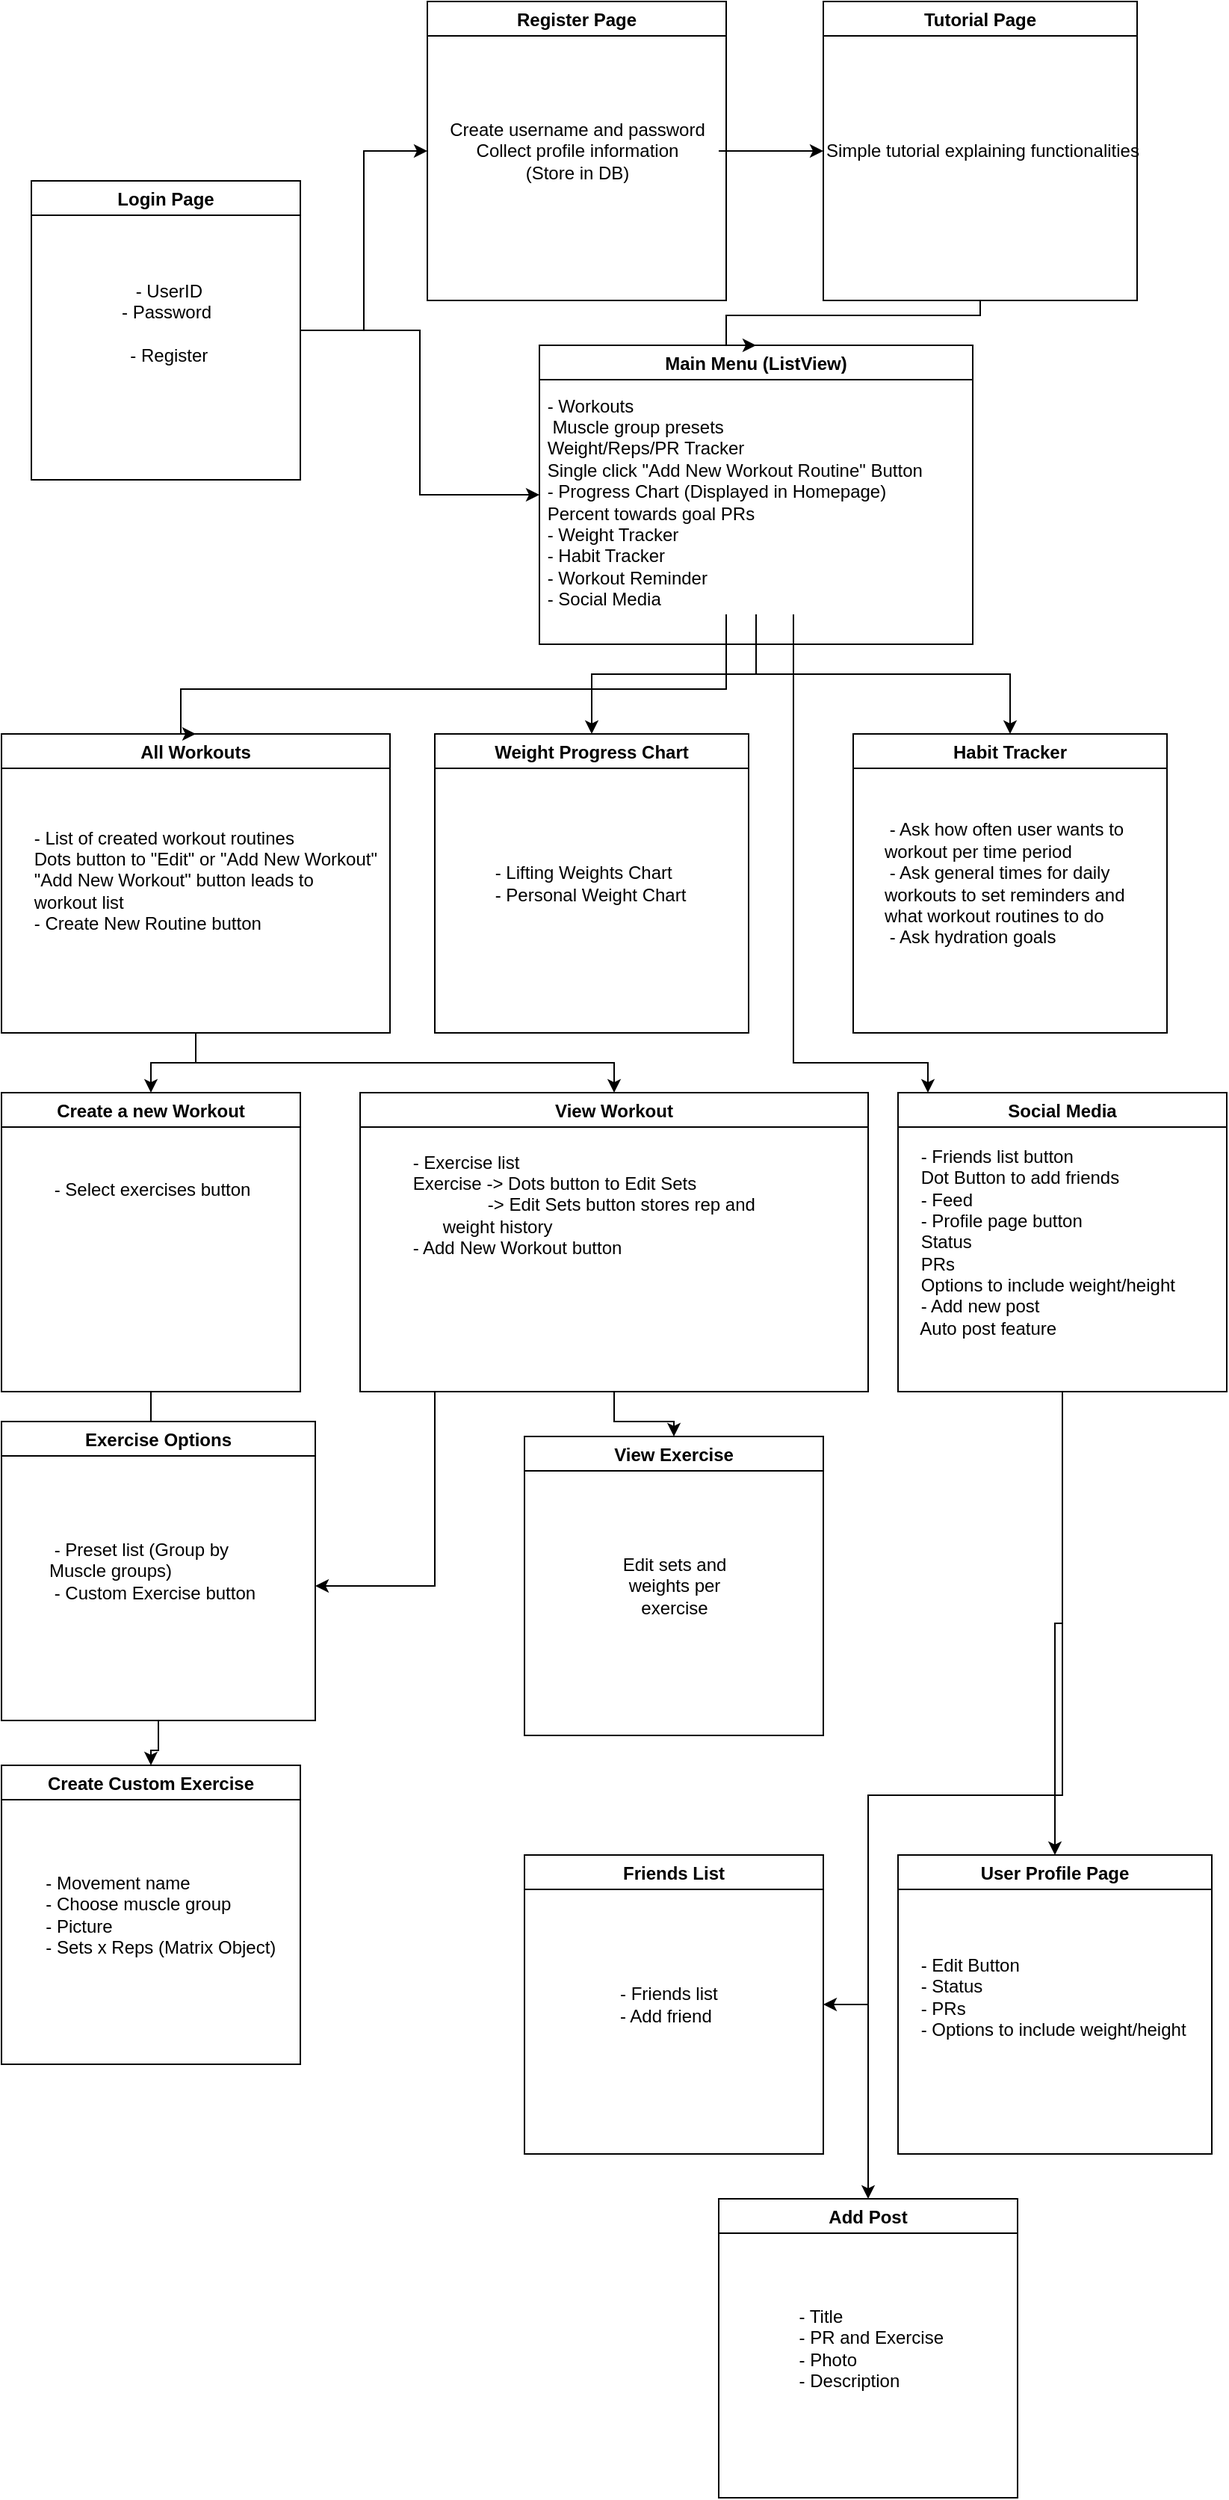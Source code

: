 <mxfile version="15.5.4" type="github">
  <diagram id="zmOnwcKQIsQHPDP5LsBc" name="Page-1">
    <mxGraphModel dx="1662" dy="762" grid="1" gridSize="10" guides="1" tooltips="1" connect="1" arrows="1" fold="1" page="1" pageScale="1" pageWidth="850" pageHeight="1100" math="0" shadow="0">
      <root>
        <mxCell id="0" />
        <mxCell id="1" parent="0" />
        <mxCell id="tgv3AhOZy54zYLwPiy_E-6" style="edgeStyle=orthogonalEdgeStyle;rounded=0;orthogonalLoop=1;jettySize=auto;html=1;entryX=0;entryY=0.5;entryDx=0;entryDy=0;" parent="1" source="tgv3AhOZy54zYLwPiy_E-1" target="tgv3AhOZy54zYLwPiy_E-3" edge="1">
          <mxGeometry relative="1" as="geometry" />
        </mxCell>
        <mxCell id="tgv3AhOZy54zYLwPiy_E-7" style="edgeStyle=orthogonalEdgeStyle;rounded=0;orthogonalLoop=1;jettySize=auto;html=1;" parent="1" source="tgv3AhOZy54zYLwPiy_E-1" target="tgv3AhOZy54zYLwPiy_E-5" edge="1">
          <mxGeometry relative="1" as="geometry" />
        </mxCell>
        <mxCell id="tgv3AhOZy54zYLwPiy_E-1" value="Login Page" style="swimlane;" parent="1" vertex="1">
          <mxGeometry x="40" y="140" width="180" height="200" as="geometry" />
        </mxCell>
        <mxCell id="tgv3AhOZy54zYLwPiy_E-2" value="&amp;nbsp;- UserID&lt;br&gt;- Password&lt;br&gt;&lt;br&gt;&amp;nbsp;- Register" style="text;html=1;align=center;verticalAlign=middle;resizable=0;points=[];autosize=1;strokeColor=none;fillColor=none;" parent="tgv3AhOZy54zYLwPiy_E-1" vertex="1">
          <mxGeometry x="50" y="65" width="80" height="60" as="geometry" />
        </mxCell>
        <mxCell id="tgv3AhOZy54zYLwPiy_E-3" value="Register Page" style="swimlane;" parent="1" vertex="1">
          <mxGeometry x="305" y="20" width="200" height="200" as="geometry" />
        </mxCell>
        <mxCell id="tgv3AhOZy54zYLwPiy_E-4" value="Create username and password&lt;br&gt;Collect profile information&lt;br&gt;(Store in DB)" style="text;html=1;align=center;verticalAlign=middle;resizable=0;points=[];autosize=1;strokeColor=none;fillColor=none;" parent="tgv3AhOZy54zYLwPiy_E-3" vertex="1">
          <mxGeometry x="5" y="75" width="190" height="50" as="geometry" />
        </mxCell>
        <mxCell id="tgv3AhOZy54zYLwPiy_E-5" value="Main Menu (ListView)" style="swimlane;" parent="1" vertex="1">
          <mxGeometry x="380" y="250" width="290" height="200" as="geometry" />
        </mxCell>
        <mxCell id="tgv3AhOZy54zYLwPiy_E-8" value="&amp;nbsp;- Workouts&lt;br&gt;&lt;div&gt;&lt;span&gt;&amp;nbsp;&lt;/span&gt;&lt;span style=&quot;white-space: pre&quot;&gt; &lt;/span&gt;&lt;span&gt;Muscle group presets&lt;/span&gt;&lt;/div&gt;&lt;div&gt;&lt;span&gt;&lt;span style=&quot;white-space: pre&quot;&gt; &lt;/span&gt;Weight/Reps/PR Tracker&lt;br&gt;&lt;/span&gt;&lt;/div&gt;&lt;div&gt;&lt;span&gt;&lt;span style=&quot;white-space: pre&quot;&gt; &lt;/span&gt;Single click &quot;Add New Workout Routine&quot; Button&lt;br&gt;&lt;/span&gt;&lt;/div&gt;&lt;div&gt;&lt;span&gt;&amp;nbsp;- Progress Chart (Displayed in Homepage)&lt;/span&gt;&lt;/div&gt;&lt;div&gt;&lt;span&gt;&lt;span style=&quot;white-space: pre&quot;&gt; &lt;/span&gt;Percent towards goal PRs&lt;br&gt;&lt;/span&gt;&lt;/div&gt;&lt;div&gt;&lt;span&gt;&amp;nbsp;- Weight Tracker&lt;/span&gt;&lt;/div&gt;&lt;div&gt;&lt;span&gt;&amp;nbsp;- Habit Tracker&lt;/span&gt;&lt;/div&gt;&lt;div&gt;&lt;span&gt;&amp;nbsp;- Workout Reminder&lt;/span&gt;&lt;/div&gt;&lt;div&gt;&lt;span&gt;&amp;nbsp;- Social Media&amp;nbsp;&lt;/span&gt;&lt;/div&gt;" style="text;html=1;align=left;verticalAlign=middle;resizable=0;points=[];autosize=1;strokeColor=none;fillColor=none;" parent="tgv3AhOZy54zYLwPiy_E-5" vertex="1">
          <mxGeometry y="30" width="290" height="150" as="geometry" />
        </mxCell>
        <mxCell id="tgv3AhOZy54zYLwPiy_E-16" style="edgeStyle=orthogonalEdgeStyle;rounded=0;orthogonalLoop=1;jettySize=auto;html=1;entryX=0.5;entryY=0;entryDx=0;entryDy=0;" parent="1" source="tgv3AhOZy54zYLwPiy_E-13" target="tgv3AhOZy54zYLwPiy_E-5" edge="1">
          <mxGeometry relative="1" as="geometry">
            <Array as="points">
              <mxPoint x="675" y="230" />
              <mxPoint x="505" y="230" />
            </Array>
          </mxGeometry>
        </mxCell>
        <mxCell id="tgv3AhOZy54zYLwPiy_E-13" value="Tutorial Page" style="swimlane;align=center;" parent="1" vertex="1">
          <mxGeometry x="570" y="20" width="210" height="200" as="geometry" />
        </mxCell>
        <mxCell id="tgv3AhOZy54zYLwPiy_E-14" value="Simple tutorial explaining functionalities" style="text;html=1;align=left;verticalAlign=middle;resizable=0;points=[];autosize=1;strokeColor=none;fillColor=none;" parent="tgv3AhOZy54zYLwPiy_E-13" vertex="1">
          <mxGeometry y="90" width="220" height="20" as="geometry" />
        </mxCell>
        <mxCell id="tgv3AhOZy54zYLwPiy_E-15" style="edgeStyle=orthogonalEdgeStyle;rounded=0;orthogonalLoop=1;jettySize=auto;html=1;" parent="1" source="tgv3AhOZy54zYLwPiy_E-4" target="tgv3AhOZy54zYLwPiy_E-14" edge="1">
          <mxGeometry relative="1" as="geometry" />
        </mxCell>
        <mxCell id="tgv3AhOZy54zYLwPiy_E-36" style="edgeStyle=orthogonalEdgeStyle;rounded=0;orthogonalLoop=1;jettySize=auto;html=1;entryX=0.5;entryY=0;entryDx=0;entryDy=0;" parent="1" source="tgv3AhOZy54zYLwPiy_E-17" target="tgv3AhOZy54zYLwPiy_E-27" edge="1">
          <mxGeometry relative="1" as="geometry" />
        </mxCell>
        <mxCell id="tgv3AhOZy54zYLwPiy_E-37" style="edgeStyle=orthogonalEdgeStyle;rounded=0;orthogonalLoop=1;jettySize=auto;html=1;" parent="1" source="tgv3AhOZy54zYLwPiy_E-17" target="tgv3AhOZy54zYLwPiy_E-28" edge="1">
          <mxGeometry relative="1" as="geometry" />
        </mxCell>
        <mxCell id="tgv3AhOZy54zYLwPiy_E-17" value="All Workouts" style="swimlane;align=center;" parent="1" vertex="1">
          <mxGeometry x="20" y="510" width="260" height="200" as="geometry" />
        </mxCell>
        <mxCell id="tgv3AhOZy54zYLwPiy_E-25" value="&lt;div style=&quot;text-align: left&quot;&gt;&lt;span&gt;&amp;nbsp;- List of created workout routines&lt;/span&gt;&lt;/div&gt;&lt;span style=&quot;white-space: pre&quot;&gt;&lt;div style=&quot;text-align: left&quot;&gt;&lt;span&gt; &lt;/span&gt;Dots button to &quot;Edit&quot; or &quot;Add New Workout&quot;&lt;/div&gt;&lt;div style=&quot;text-align: left&quot;&gt;&lt;span style=&quot;white-space: pre&quot;&gt; &lt;/span&gt;&quot;Add New Workout&quot; button leads to &lt;br&gt;&lt;/div&gt;&lt;div style=&quot;text-align: left&quot;&gt;&lt;span style=&quot;white-space: pre&quot;&gt; &lt;/span&gt;workout list&lt;br&gt;&lt;/div&gt;&lt;div style=&quot;text-align: left&quot;&gt; - Create New Routine button&lt;/div&gt;&lt;/span&gt;" style="text;html=1;strokeColor=none;fillColor=none;align=center;verticalAlign=middle;whiteSpace=wrap;rounded=0;" parent="tgv3AhOZy54zYLwPiy_E-17" vertex="1">
          <mxGeometry x="70" y="72.5" width="130" height="50" as="geometry" />
        </mxCell>
        <mxCell id="tgv3AhOZy54zYLwPiy_E-18" value="Weight Progress Chart" style="swimlane;align=center;" parent="1" vertex="1">
          <mxGeometry x="310" y="510" width="210" height="200" as="geometry" />
        </mxCell>
        <mxCell id="tgv3AhOZy54zYLwPiy_E-20" value="&amp;nbsp;- Lifting Weights Chart&lt;br&gt;&lt;div&gt;&lt;span&gt;&amp;nbsp;- Personal Weight Chart&lt;/span&gt;&lt;/div&gt;" style="text;html=1;strokeColor=none;fillColor=none;align=left;verticalAlign=middle;whiteSpace=wrap;rounded=0;" parent="tgv3AhOZy54zYLwPiy_E-18" vertex="1">
          <mxGeometry x="35" y="85" width="140" height="30" as="geometry" />
        </mxCell>
        <mxCell id="tgv3AhOZy54zYLwPiy_E-19" value="Habit Tracker" style="swimlane;align=center;" parent="1" vertex="1">
          <mxGeometry x="590" y="510" width="210" height="200" as="geometry" />
        </mxCell>
        <mxCell id="tgv3AhOZy54zYLwPiy_E-24" value="&lt;div style=&quot;text-align: left&quot;&gt;&lt;span&gt;&amp;nbsp;- Ask how often user wants to workout per time period&lt;/span&gt;&lt;/div&gt;&lt;div style=&quot;text-align: left&quot;&gt;&lt;span&gt;&amp;nbsp;- Ask general times for daily workouts to set reminders and what workout routines to do&lt;/span&gt;&lt;/div&gt;&lt;div style=&quot;text-align: left&quot;&gt;&lt;span&gt;&amp;nbsp;- Ask hydration goals&lt;/span&gt;&lt;/div&gt;" style="text;html=1;strokeColor=none;fillColor=none;align=center;verticalAlign=middle;whiteSpace=wrap;rounded=0;" parent="tgv3AhOZy54zYLwPiy_E-19" vertex="1">
          <mxGeometry x="20" y="77.5" width="180" height="45" as="geometry" />
        </mxCell>
        <mxCell id="tgv3AhOZy54zYLwPiy_E-21" style="edgeStyle=orthogonalEdgeStyle;rounded=0;orthogonalLoop=1;jettySize=auto;html=1;entryX=0.5;entryY=0;entryDx=0;entryDy=0;" parent="1" source="tgv3AhOZy54zYLwPiy_E-8" target="tgv3AhOZy54zYLwPiy_E-17" edge="1">
          <mxGeometry relative="1" as="geometry">
            <Array as="points">
              <mxPoint x="505" y="480" />
              <mxPoint x="140" y="480" />
            </Array>
          </mxGeometry>
        </mxCell>
        <mxCell id="tgv3AhOZy54zYLwPiy_E-22" style="edgeStyle=orthogonalEdgeStyle;rounded=0;orthogonalLoop=1;jettySize=auto;html=1;" parent="1" source="tgv3AhOZy54zYLwPiy_E-8" target="tgv3AhOZy54zYLwPiy_E-18" edge="1">
          <mxGeometry relative="1" as="geometry" />
        </mxCell>
        <mxCell id="tgv3AhOZy54zYLwPiy_E-23" style="edgeStyle=orthogonalEdgeStyle;rounded=0;orthogonalLoop=1;jettySize=auto;html=1;entryX=0.5;entryY=0;entryDx=0;entryDy=0;" parent="1" source="tgv3AhOZy54zYLwPiy_E-8" target="tgv3AhOZy54zYLwPiy_E-19" edge="1">
          <mxGeometry relative="1" as="geometry" />
        </mxCell>
        <mxCell id="tgv3AhOZy54zYLwPiy_E-41" style="edgeStyle=orthogonalEdgeStyle;rounded=0;orthogonalLoop=1;jettySize=auto;html=1;entryX=0.476;entryY=0.05;entryDx=0;entryDy=0;entryPerimeter=0;" parent="1" source="tgv3AhOZy54zYLwPiy_E-27" target="tgv3AhOZy54zYLwPiy_E-30" edge="1">
          <mxGeometry relative="1" as="geometry" />
        </mxCell>
        <mxCell id="tgv3AhOZy54zYLwPiy_E-27" value="Create a new Workout" style="swimlane;align=center;" parent="1" vertex="1">
          <mxGeometry x="20" y="750" width="200" height="200" as="geometry" />
        </mxCell>
        <mxCell id="tgv3AhOZy54zYLwPiy_E-29" value="&amp;nbsp;- Select exercises button" style="text;html=1;strokeColor=none;fillColor=none;align=left;verticalAlign=middle;whiteSpace=wrap;rounded=0;" parent="tgv3AhOZy54zYLwPiy_E-27" vertex="1">
          <mxGeometry x="30" y="50" width="140" height="30" as="geometry" />
        </mxCell>
        <mxCell id="tgv3AhOZy54zYLwPiy_E-35" style="edgeStyle=orthogonalEdgeStyle;rounded=0;orthogonalLoop=1;jettySize=auto;html=1;" parent="1" source="tgv3AhOZy54zYLwPiy_E-28" edge="1">
          <mxGeometry relative="1" as="geometry">
            <mxPoint x="230" y="1080" as="targetPoint" />
            <Array as="points">
              <mxPoint x="310" y="1080" />
            </Array>
          </mxGeometry>
        </mxCell>
        <mxCell id="UToVVFBdr0eM3b9vEzug-3" style="edgeStyle=orthogonalEdgeStyle;rounded=0;orthogonalLoop=1;jettySize=auto;html=1;" parent="1" source="tgv3AhOZy54zYLwPiy_E-28" target="UToVVFBdr0eM3b9vEzug-1" edge="1">
          <mxGeometry relative="1" as="geometry" />
        </mxCell>
        <mxCell id="tgv3AhOZy54zYLwPiy_E-28" value="View Workout" style="swimlane;align=center;" parent="1" vertex="1">
          <mxGeometry x="260" y="750" width="340" height="200" as="geometry" />
        </mxCell>
        <mxCell id="tgv3AhOZy54zYLwPiy_E-34" value="&amp;nbsp;- Exercise list&lt;br&gt;&lt;span style=&quot;white-space: pre&quot;&gt; &lt;/span&gt;Exercise -&amp;gt; Dots button to Edit Sets&lt;br&gt;&lt;span style=&quot;white-space: pre&quot;&gt; &lt;/span&gt;&amp;nbsp; &amp;nbsp; &amp;nbsp; &amp;nbsp; &amp;nbsp; &amp;nbsp; &amp;nbsp; &amp;nbsp;-&amp;gt; Edit Sets button stores rep and &lt;span style=&quot;white-space: pre&quot;&gt; &lt;/span&gt;&amp;nbsp; &amp;nbsp; &amp;nbsp; &amp;nbsp; &amp;nbsp; &amp;nbsp; &amp;nbsp; &amp;nbsp;weight history&lt;br&gt;&amp;nbsp;- Add New Workout button" style="text;html=1;strokeColor=none;fillColor=none;align=left;verticalAlign=middle;whiteSpace=wrap;rounded=0;" parent="tgv3AhOZy54zYLwPiy_E-28" vertex="1">
          <mxGeometry x="30" y="60" width="270" height="30" as="geometry" />
        </mxCell>
        <mxCell id="tgv3AhOZy54zYLwPiy_E-42" style="edgeStyle=orthogonalEdgeStyle;rounded=0;orthogonalLoop=1;jettySize=auto;html=1;" parent="1" source="tgv3AhOZy54zYLwPiy_E-30" target="tgv3AhOZy54zYLwPiy_E-32" edge="1">
          <mxGeometry relative="1" as="geometry" />
        </mxCell>
        <mxCell id="tgv3AhOZy54zYLwPiy_E-30" value="Exercise Options" style="swimlane;align=center;" parent="1" vertex="1">
          <mxGeometry x="20" y="970" width="210" height="200" as="geometry" />
        </mxCell>
        <mxCell id="tgv3AhOZy54zYLwPiy_E-31" value="&amp;nbsp;- Preset list (Group by Muscle groups)&lt;br&gt;&amp;nbsp;- Custom Exercise button" style="text;html=1;strokeColor=none;fillColor=none;align=left;verticalAlign=middle;whiteSpace=wrap;rounded=0;" parent="tgv3AhOZy54zYLwPiy_E-30" vertex="1">
          <mxGeometry x="30" y="85" width="150" height="30" as="geometry" />
        </mxCell>
        <mxCell id="tgv3AhOZy54zYLwPiy_E-32" value="Create Custom Exercise" style="swimlane;align=center;" parent="1" vertex="1">
          <mxGeometry x="20" y="1200" width="200" height="200" as="geometry" />
        </mxCell>
        <mxCell id="tgv3AhOZy54zYLwPiy_E-33" value="&lt;div style=&quot;text-align: left&quot;&gt;&lt;span&gt;&amp;nbsp;- Movement name&amp;nbsp;&lt;/span&gt;&lt;/div&gt;&lt;div style=&quot;text-align: left&quot;&gt;&lt;span&gt;&amp;nbsp;- Choose muscle group&lt;/span&gt;&lt;/div&gt;&lt;div style=&quot;text-align: left&quot;&gt;&lt;span&gt;&amp;nbsp;- Picture&amp;nbsp;&lt;/span&gt;&lt;/div&gt;&lt;div style=&quot;text-align: left&quot;&gt;&lt;span&gt;&amp;nbsp;- Sets x Reps (Matrix Object)&lt;/span&gt;&lt;/div&gt;" style="text;html=1;strokeColor=none;fillColor=none;align=center;verticalAlign=middle;whiteSpace=wrap;rounded=0;" parent="tgv3AhOZy54zYLwPiy_E-32" vertex="1">
          <mxGeometry x="25" y="85" width="160" height="30" as="geometry" />
        </mxCell>
        <mxCell id="UToVVFBdr0eM3b9vEzug-4" style="edgeStyle=orthogonalEdgeStyle;rounded=0;orthogonalLoop=1;jettySize=auto;html=1;" parent="1" source="tgv3AhOZy54zYLwPiy_E-43" target="tgv3AhOZy54zYLwPiy_E-46" edge="1">
          <mxGeometry relative="1" as="geometry">
            <Array as="points">
              <mxPoint x="730" y="1220" />
              <mxPoint x="600" y="1220" />
              <mxPoint x="600" y="1360" />
            </Array>
          </mxGeometry>
        </mxCell>
        <mxCell id="UToVVFBdr0eM3b9vEzug-5" style="edgeStyle=orthogonalEdgeStyle;rounded=0;orthogonalLoop=1;jettySize=auto;html=1;entryX=0.5;entryY=0;entryDx=0;entryDy=0;" parent="1" source="tgv3AhOZy54zYLwPiy_E-43" target="tgv3AhOZy54zYLwPiy_E-52" edge="1">
          <mxGeometry relative="1" as="geometry" />
        </mxCell>
        <mxCell id="UToVVFBdr0eM3b9vEzug-6" style="edgeStyle=orthogonalEdgeStyle;rounded=0;orthogonalLoop=1;jettySize=auto;html=1;entryX=0.5;entryY=0;entryDx=0;entryDy=0;" parent="1" source="tgv3AhOZy54zYLwPiy_E-43" target="tgv3AhOZy54zYLwPiy_E-48" edge="1">
          <mxGeometry relative="1" as="geometry" />
        </mxCell>
        <mxCell id="tgv3AhOZy54zYLwPiy_E-43" value="Social Media" style="swimlane;align=center;" parent="1" vertex="1">
          <mxGeometry x="620" y="750" width="220" height="200" as="geometry" />
        </mxCell>
        <mxCell id="tgv3AhOZy54zYLwPiy_E-44" value="&amp;nbsp;- Friends list button&lt;br&gt;&lt;span style=&quot;white-space: pre&quot;&gt; &lt;/span&gt;Dot Button to add friends&lt;br&gt;&amp;nbsp;- Feed&lt;br&gt;&amp;nbsp;- Profile page button&lt;br&gt;&lt;span style=&quot;white-space: pre&quot;&gt; &lt;/span&gt;Status&lt;br&gt;&lt;span style=&quot;white-space: pre&quot;&gt; &lt;/span&gt;PRs&lt;br&gt;&lt;span style=&quot;white-space: pre&quot;&gt; &lt;/span&gt;Options to include weight/height&lt;br&gt;&amp;nbsp;- Add new post&lt;br&gt;&lt;span style=&quot;white-space: pre&quot;&gt; &lt;/span&gt;Auto post feature" style="text;html=1;strokeColor=none;fillColor=none;align=left;verticalAlign=middle;whiteSpace=wrap;rounded=0;" parent="tgv3AhOZy54zYLwPiy_E-43" vertex="1">
          <mxGeometry x="10" y="85" width="200" height="30" as="geometry" />
        </mxCell>
        <mxCell id="tgv3AhOZy54zYLwPiy_E-45" style="edgeStyle=orthogonalEdgeStyle;rounded=0;orthogonalLoop=1;jettySize=auto;html=1;" parent="1" source="tgv3AhOZy54zYLwPiy_E-8" target="tgv3AhOZy54zYLwPiy_E-43" edge="1">
          <mxGeometry relative="1" as="geometry">
            <Array as="points">
              <mxPoint x="550" y="730" />
              <mxPoint x="640" y="730" />
            </Array>
          </mxGeometry>
        </mxCell>
        <mxCell id="tgv3AhOZy54zYLwPiy_E-46" value="Friends List" style="swimlane;align=center;" parent="1" vertex="1">
          <mxGeometry x="370" y="1260" width="200" height="200" as="geometry" />
        </mxCell>
        <mxCell id="tgv3AhOZy54zYLwPiy_E-47" value="&lt;div style=&quot;text-align: left&quot;&gt;&lt;span&gt;&amp;nbsp;- Friends list&lt;/span&gt;&lt;/div&gt;&lt;div style=&quot;text-align: left&quot;&gt;&lt;span&gt;&amp;nbsp;- Add friend&lt;/span&gt;&lt;/div&gt;" style="text;html=1;strokeColor=none;fillColor=none;align=center;verticalAlign=middle;whiteSpace=wrap;rounded=0;" parent="tgv3AhOZy54zYLwPiy_E-46" vertex="1">
          <mxGeometry x="45" y="60" width="100" height="80" as="geometry" />
        </mxCell>
        <mxCell id="tgv3AhOZy54zYLwPiy_E-48" value="User Profile Page" style="swimlane;align=center;" parent="1" vertex="1">
          <mxGeometry x="620" y="1260" width="210" height="200" as="geometry" />
        </mxCell>
        <mxCell id="tgv3AhOZy54zYLwPiy_E-49" value="&amp;nbsp;- Edit Button&lt;br&gt;&lt;span&gt;&amp;nbsp;- Status&lt;/span&gt;&lt;br&gt;&lt;span&gt;&lt;/span&gt;&lt;span&gt;&amp;nbsp;- PRs&lt;/span&gt;&lt;br&gt;&lt;span&gt;&lt;/span&gt;&lt;span&gt;&amp;nbsp;- Options to include weight/height&lt;/span&gt;" style="text;html=1;strokeColor=none;fillColor=none;align=left;verticalAlign=middle;whiteSpace=wrap;rounded=0;" parent="tgv3AhOZy54zYLwPiy_E-48" vertex="1">
          <mxGeometry x="10" y="80" width="200" height="30" as="geometry" />
        </mxCell>
        <mxCell id="tgv3AhOZy54zYLwPiy_E-52" value="Add Post" style="swimlane;align=center;" parent="1" vertex="1">
          <mxGeometry x="500" y="1490" width="200" height="200" as="geometry" />
        </mxCell>
        <mxCell id="tgv3AhOZy54zYLwPiy_E-53" value="&lt;div style=&quot;text-align: left&quot;&gt;&lt;span&gt;&amp;nbsp;- Title&lt;/span&gt;&lt;/div&gt;&lt;div style=&quot;text-align: left&quot;&gt;&lt;span&gt;&amp;nbsp;- PR and Exercise&lt;/span&gt;&lt;/div&gt;&lt;div style=&quot;text-align: left&quot;&gt;&lt;span&gt;&amp;nbsp;- Photo&lt;/span&gt;&lt;/div&gt;&lt;div style=&quot;text-align: left&quot;&gt;&lt;span&gt;&amp;nbsp;- Description&lt;/span&gt;&lt;/div&gt;" style="text;html=1;strokeColor=none;fillColor=none;align=center;verticalAlign=middle;whiteSpace=wrap;rounded=0;" parent="tgv3AhOZy54zYLwPiy_E-52" vertex="1">
          <mxGeometry x="42.5" y="67.5" width="115" height="65" as="geometry" />
        </mxCell>
        <mxCell id="UToVVFBdr0eM3b9vEzug-1" value="View Exercise" style="swimlane;" parent="1" vertex="1">
          <mxGeometry x="370" y="980" width="200" height="200" as="geometry" />
        </mxCell>
        <mxCell id="UToVVFBdr0eM3b9vEzug-2" value="Edit sets and weights per exercise" style="text;html=1;strokeColor=none;fillColor=none;align=center;verticalAlign=middle;whiteSpace=wrap;rounded=0;" parent="UToVVFBdr0eM3b9vEzug-1" vertex="1">
          <mxGeometry x="47.5" y="85" width="105" height="30" as="geometry" />
        </mxCell>
      </root>
    </mxGraphModel>
  </diagram>
</mxfile>

